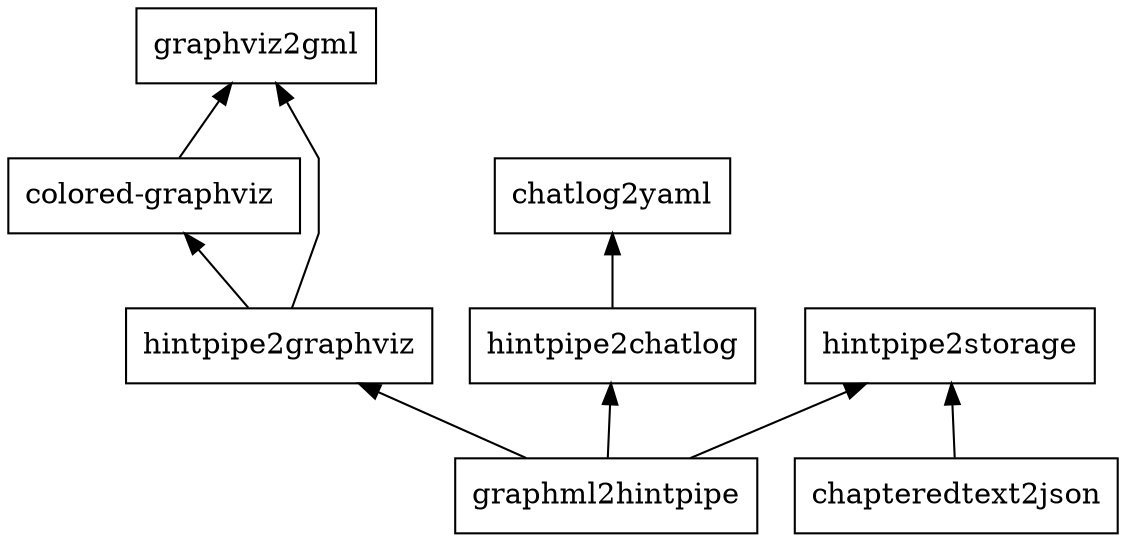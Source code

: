 digraph {
	graph [bb="0 0 441 252",
		layout=dot,
		rankdir=BT,
		splines=polyline
	];
	node [label="\N"];
	"%5"	 [IVPosition="-36,-17",
		label=graphml2hintpipe,
		shape=rectangle];
	"%7"	 [IVPosition="97,40",
		label=hintpipe2graphviz,
		shape=rectangle];
	"%5" -> "%7";
	"%11"	 [IVPosition="273,135",
		label=hintpipe2chatlog,
		shape=rectangle];
	"%5" -> "%11";
	"%15"	 [IVPosition="-30,183",
		label=hintpipe2storage,
		shape=rectangle];
	"%5" -> "%15";
	"%25"	 [IVPosition="248,73",
		label="colored-graphviz ",
		shape=rectangle];
	"%7" -> "%25";
	"%29"	 [IVPosition="269,85",
		label=graphviz2gml,
		shape=rectangle];
	"%7" -> "%29";
	"%23"	 [IVPosition="97,2",
		label=chatlog2yaml,
		shape=rectangle];
	"%11" -> "%23";
	"%19"	 [IVPosition="-22,34",
		label=chapteredtext2json,
		shape=rectangle];
	"%19" -> "%15";
	"%25" -> "%29";
}
